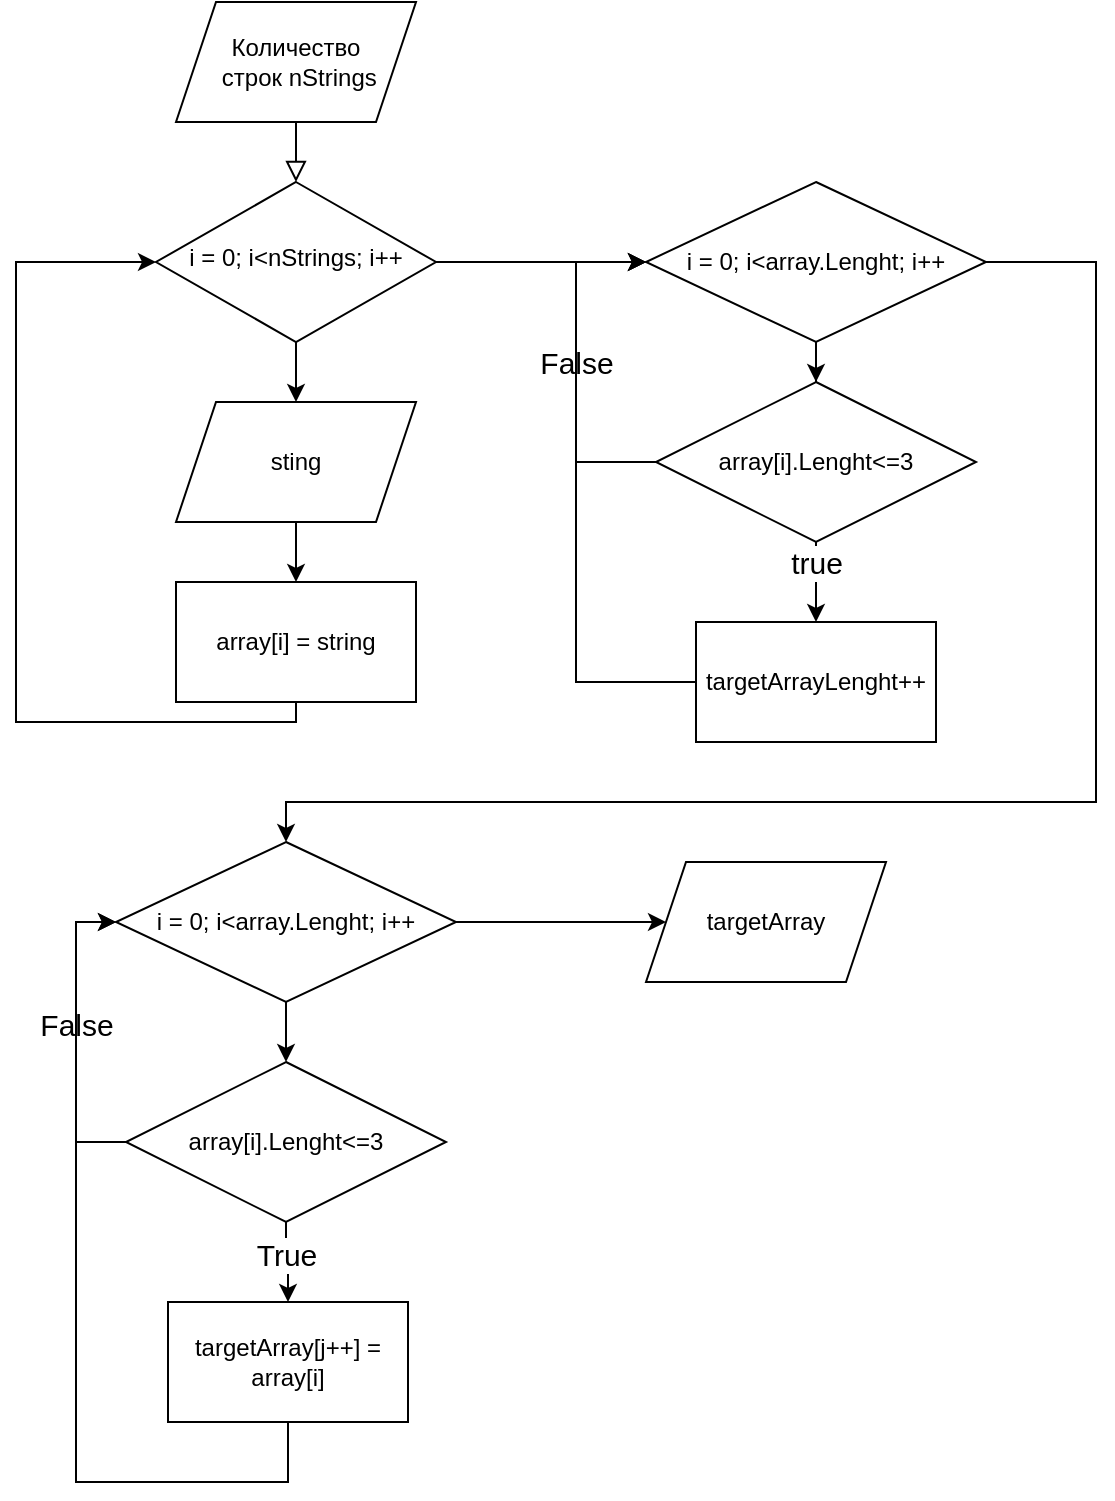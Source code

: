 <mxfile version="20.6.0" type="github">
  <diagram id="C5RBs43oDa-KdzZeNtuy" name="Page-1">
    <mxGraphModel dx="1422" dy="803" grid="1" gridSize="10" guides="1" tooltips="1" connect="1" arrows="1" fold="1" page="1" pageScale="1" pageWidth="827" pageHeight="1169" math="0" shadow="0">
      <root>
        <mxCell id="WIyWlLk6GJQsqaUBKTNV-0" />
        <mxCell id="WIyWlLk6GJQsqaUBKTNV-1" parent="WIyWlLk6GJQsqaUBKTNV-0" />
        <mxCell id="WIyWlLk6GJQsqaUBKTNV-2" value="" style="rounded=0;html=1;jettySize=auto;orthogonalLoop=1;fontSize=11;endArrow=block;endFill=0;endSize=8;strokeWidth=1;shadow=0;labelBackgroundColor=none;edgeStyle=orthogonalEdgeStyle;exitX=0.5;exitY=1;exitDx=0;exitDy=0;entryX=0.5;entryY=0;entryDx=0;entryDy=0;" parent="WIyWlLk6GJQsqaUBKTNV-1" source="svPkcfSu5NGhZ3EZJL4x-0" target="WIyWlLk6GJQsqaUBKTNV-10" edge="1">
          <mxGeometry relative="1" as="geometry">
            <mxPoint x="170" y="120" as="sourcePoint" />
            <mxPoint x="170" y="170" as="targetPoint" />
          </mxGeometry>
        </mxCell>
        <mxCell id="svPkcfSu5NGhZ3EZJL4x-7" value="" style="edgeStyle=orthogonalEdgeStyle;rounded=0;orthogonalLoop=1;jettySize=auto;html=1;" edge="1" parent="WIyWlLk6GJQsqaUBKTNV-1" source="WIyWlLk6GJQsqaUBKTNV-10" target="svPkcfSu5NGhZ3EZJL4x-4">
          <mxGeometry relative="1" as="geometry" />
        </mxCell>
        <mxCell id="svPkcfSu5NGhZ3EZJL4x-11" value="" style="edgeStyle=orthogonalEdgeStyle;rounded=0;orthogonalLoop=1;jettySize=auto;html=1;" edge="1" parent="WIyWlLk6GJQsqaUBKTNV-1" source="WIyWlLk6GJQsqaUBKTNV-10" target="svPkcfSu5NGhZ3EZJL4x-12">
          <mxGeometry relative="1" as="geometry">
            <mxPoint x="320" y="150" as="targetPoint" />
          </mxGeometry>
        </mxCell>
        <mxCell id="WIyWlLk6GJQsqaUBKTNV-10" value="i = 0; i&amp;lt;nStrings; i++" style="rhombus;whiteSpace=wrap;html=1;shadow=0;fontFamily=Helvetica;fontSize=12;align=center;strokeWidth=1;spacing=6;spacingTop=-4;" parent="WIyWlLk6GJQsqaUBKTNV-1" vertex="1">
          <mxGeometry x="100" y="110" width="140" height="80" as="geometry" />
        </mxCell>
        <mxCell id="svPkcfSu5NGhZ3EZJL4x-0" value="Количество&lt;br&gt;&amp;nbsp;строк nStrings" style="shape=parallelogram;perimeter=parallelogramPerimeter;whiteSpace=wrap;html=1;fixedSize=1;" vertex="1" parent="WIyWlLk6GJQsqaUBKTNV-1">
          <mxGeometry x="110" y="20" width="120" height="60" as="geometry" />
        </mxCell>
        <mxCell id="svPkcfSu5NGhZ3EZJL4x-10" value="" style="edgeStyle=orthogonalEdgeStyle;rounded=0;orthogonalLoop=1;jettySize=auto;html=1;entryX=0;entryY=0.5;entryDx=0;entryDy=0;" edge="1" parent="WIyWlLk6GJQsqaUBKTNV-1" source="svPkcfSu5NGhZ3EZJL4x-1" target="WIyWlLk6GJQsqaUBKTNV-10">
          <mxGeometry relative="1" as="geometry">
            <mxPoint x="30" y="150" as="targetPoint" />
            <Array as="points">
              <mxPoint x="30" y="380" />
              <mxPoint x="30" y="150" />
            </Array>
          </mxGeometry>
        </mxCell>
        <mxCell id="svPkcfSu5NGhZ3EZJL4x-1" value="array[i] = string" style="rounded=0;whiteSpace=wrap;html=1;" vertex="1" parent="WIyWlLk6GJQsqaUBKTNV-1">
          <mxGeometry x="110" y="310" width="120" height="60" as="geometry" />
        </mxCell>
        <mxCell id="svPkcfSu5NGhZ3EZJL4x-5" style="edgeStyle=orthogonalEdgeStyle;rounded=0;orthogonalLoop=1;jettySize=auto;html=1;entryX=0.5;entryY=0;entryDx=0;entryDy=0;" edge="1" parent="WIyWlLk6GJQsqaUBKTNV-1" source="svPkcfSu5NGhZ3EZJL4x-4" target="svPkcfSu5NGhZ3EZJL4x-1">
          <mxGeometry relative="1" as="geometry" />
        </mxCell>
        <mxCell id="svPkcfSu5NGhZ3EZJL4x-4" value="sting" style="shape=parallelogram;perimeter=parallelogramPerimeter;whiteSpace=wrap;html=1;fixedSize=1;" vertex="1" parent="WIyWlLk6GJQsqaUBKTNV-1">
          <mxGeometry x="110" y="220" width="120" height="60" as="geometry" />
        </mxCell>
        <mxCell id="svPkcfSu5NGhZ3EZJL4x-13" value="" style="edgeStyle=orthogonalEdgeStyle;rounded=0;orthogonalLoop=1;jettySize=auto;html=1;entryX=0.5;entryY=0;entryDx=0;entryDy=0;" edge="1" parent="WIyWlLk6GJQsqaUBKTNV-1" source="svPkcfSu5NGhZ3EZJL4x-12" target="svPkcfSu5NGhZ3EZJL4x-14">
          <mxGeometry relative="1" as="geometry">
            <mxPoint x="435" y="270" as="targetPoint" />
          </mxGeometry>
        </mxCell>
        <mxCell id="svPkcfSu5NGhZ3EZJL4x-22" value="" style="edgeStyle=orthogonalEdgeStyle;rounded=0;orthogonalLoop=1;jettySize=auto;html=1;fontSize=15;entryX=0.5;entryY=0;entryDx=0;entryDy=0;exitX=1;exitY=0.5;exitDx=0;exitDy=0;" edge="1" parent="WIyWlLk6GJQsqaUBKTNV-1" source="svPkcfSu5NGhZ3EZJL4x-12" target="svPkcfSu5NGhZ3EZJL4x-23">
          <mxGeometry relative="1" as="geometry">
            <mxPoint x="595" y="150" as="targetPoint" />
            <Array as="points">
              <mxPoint x="570" y="150" />
              <mxPoint x="570" y="420" />
              <mxPoint x="165" y="420" />
            </Array>
          </mxGeometry>
        </mxCell>
        <mxCell id="svPkcfSu5NGhZ3EZJL4x-12" value="i = 0; i&amp;lt;array.Lenght; i++" style="rhombus;whiteSpace=wrap;html=1;" vertex="1" parent="WIyWlLk6GJQsqaUBKTNV-1">
          <mxGeometry x="345" y="110" width="170" height="80" as="geometry" />
        </mxCell>
        <mxCell id="svPkcfSu5NGhZ3EZJL4x-15" value="" style="edgeStyle=orthogonalEdgeStyle;rounded=0;orthogonalLoop=1;jettySize=auto;html=1;" edge="1" parent="WIyWlLk6GJQsqaUBKTNV-1" source="svPkcfSu5NGhZ3EZJL4x-14" target="svPkcfSu5NGhZ3EZJL4x-16">
          <mxGeometry relative="1" as="geometry">
            <mxPoint x="435" y="380" as="targetPoint" />
          </mxGeometry>
        </mxCell>
        <mxCell id="svPkcfSu5NGhZ3EZJL4x-19" value="&lt;font style=&quot;font-size: 15px;&quot;&gt;true&lt;/font&gt;" style="edgeLabel;html=1;align=center;verticalAlign=middle;resizable=0;points=[];" vertex="1" connectable="0" parent="svPkcfSu5NGhZ3EZJL4x-15">
          <mxGeometry x="-0.791" y="-1" relative="1" as="geometry">
            <mxPoint x="1" y="6" as="offset" />
          </mxGeometry>
        </mxCell>
        <mxCell id="svPkcfSu5NGhZ3EZJL4x-18" value="" style="edgeStyle=orthogonalEdgeStyle;rounded=0;orthogonalLoop=1;jettySize=auto;html=1;entryX=0;entryY=0.5;entryDx=0;entryDy=0;exitX=0;exitY=0.5;exitDx=0;exitDy=0;" edge="1" parent="WIyWlLk6GJQsqaUBKTNV-1" source="svPkcfSu5NGhZ3EZJL4x-14" target="svPkcfSu5NGhZ3EZJL4x-12">
          <mxGeometry relative="1" as="geometry">
            <mxPoint x="595" y="260" as="targetPoint" />
            <Array as="points">
              <mxPoint x="310" y="250" />
              <mxPoint x="310" y="150" />
            </Array>
          </mxGeometry>
        </mxCell>
        <mxCell id="svPkcfSu5NGhZ3EZJL4x-20" value="False" style="edgeLabel;html=1;align=center;verticalAlign=middle;resizable=0;points=[];fontSize=15;" vertex="1" connectable="0" parent="svPkcfSu5NGhZ3EZJL4x-18">
          <mxGeometry x="-0.211" relative="1" as="geometry">
            <mxPoint y="-21" as="offset" />
          </mxGeometry>
        </mxCell>
        <mxCell id="svPkcfSu5NGhZ3EZJL4x-14" value="array[i].Lenght&amp;lt;=3" style="rhombus;whiteSpace=wrap;html=1;" vertex="1" parent="WIyWlLk6GJQsqaUBKTNV-1">
          <mxGeometry x="350" y="210" width="160" height="80" as="geometry" />
        </mxCell>
        <mxCell id="svPkcfSu5NGhZ3EZJL4x-21" value="" style="edgeStyle=orthogonalEdgeStyle;rounded=0;orthogonalLoop=1;jettySize=auto;html=1;fontSize=15;entryX=0;entryY=0.5;entryDx=0;entryDy=0;exitX=0;exitY=0.5;exitDx=0;exitDy=0;" edge="1" parent="WIyWlLk6GJQsqaUBKTNV-1" source="svPkcfSu5NGhZ3EZJL4x-16" target="svPkcfSu5NGhZ3EZJL4x-12">
          <mxGeometry relative="1" as="geometry">
            <mxPoint x="330" y="150" as="targetPoint" />
            <Array as="points">
              <mxPoint x="310" y="360" />
              <mxPoint x="310" y="150" />
            </Array>
          </mxGeometry>
        </mxCell>
        <mxCell id="svPkcfSu5NGhZ3EZJL4x-16" value="targetArrayLenght++" style="rounded=0;whiteSpace=wrap;html=1;" vertex="1" parent="WIyWlLk6GJQsqaUBKTNV-1">
          <mxGeometry x="370" y="330" width="120" height="60" as="geometry" />
        </mxCell>
        <mxCell id="svPkcfSu5NGhZ3EZJL4x-25" value="" style="edgeStyle=orthogonalEdgeStyle;rounded=0;orthogonalLoop=1;jettySize=auto;html=1;fontSize=15;" edge="1" parent="WIyWlLk6GJQsqaUBKTNV-1" source="svPkcfSu5NGhZ3EZJL4x-23" target="svPkcfSu5NGhZ3EZJL4x-24">
          <mxGeometry relative="1" as="geometry" />
        </mxCell>
        <mxCell id="svPkcfSu5NGhZ3EZJL4x-35" value="" style="edgeStyle=orthogonalEdgeStyle;rounded=0;orthogonalLoop=1;jettySize=auto;html=1;fontSize=15;" edge="1" parent="WIyWlLk6GJQsqaUBKTNV-1" source="svPkcfSu5NGhZ3EZJL4x-23" target="svPkcfSu5NGhZ3EZJL4x-34">
          <mxGeometry relative="1" as="geometry" />
        </mxCell>
        <mxCell id="svPkcfSu5NGhZ3EZJL4x-23" value="i = 0; i&amp;lt;array.Lenght; i++" style="rhombus;whiteSpace=wrap;html=1;" vertex="1" parent="WIyWlLk6GJQsqaUBKTNV-1">
          <mxGeometry x="80" y="440" width="170" height="80" as="geometry" />
        </mxCell>
        <mxCell id="svPkcfSu5NGhZ3EZJL4x-27" value="" style="edgeStyle=orthogonalEdgeStyle;rounded=0;orthogonalLoop=1;jettySize=auto;html=1;fontSize=15;" edge="1" parent="WIyWlLk6GJQsqaUBKTNV-1" source="svPkcfSu5NGhZ3EZJL4x-24" target="svPkcfSu5NGhZ3EZJL4x-26">
          <mxGeometry relative="1" as="geometry" />
        </mxCell>
        <mxCell id="svPkcfSu5NGhZ3EZJL4x-30" value="True" style="edgeLabel;html=1;align=center;verticalAlign=middle;resizable=0;points=[];fontSize=15;" vertex="1" connectable="0" parent="svPkcfSu5NGhZ3EZJL4x-27">
          <mxGeometry x="-0.222" relative="1" as="geometry">
            <mxPoint as="offset" />
          </mxGeometry>
        </mxCell>
        <mxCell id="svPkcfSu5NGhZ3EZJL4x-31" value="" style="edgeStyle=orthogonalEdgeStyle;rounded=0;orthogonalLoop=1;jettySize=auto;html=1;fontSize=15;entryX=0;entryY=0.5;entryDx=0;entryDy=0;exitX=0;exitY=0.5;exitDx=0;exitDy=0;" edge="1" parent="WIyWlLk6GJQsqaUBKTNV-1" source="svPkcfSu5NGhZ3EZJL4x-24" target="svPkcfSu5NGhZ3EZJL4x-23">
          <mxGeometry relative="1" as="geometry">
            <Array as="points">
              <mxPoint x="60" y="590" />
              <mxPoint x="60" y="480" />
            </Array>
          </mxGeometry>
        </mxCell>
        <mxCell id="svPkcfSu5NGhZ3EZJL4x-32" value="False" style="edgeLabel;html=1;align=center;verticalAlign=middle;resizable=0;points=[];fontSize=15;" vertex="1" connectable="0" parent="svPkcfSu5NGhZ3EZJL4x-31">
          <mxGeometry x="0.414" relative="1" as="geometry">
            <mxPoint y="25" as="offset" />
          </mxGeometry>
        </mxCell>
        <mxCell id="svPkcfSu5NGhZ3EZJL4x-24" value="array[i].Lenght&amp;lt;=3" style="rhombus;whiteSpace=wrap;html=1;" vertex="1" parent="WIyWlLk6GJQsqaUBKTNV-1">
          <mxGeometry x="85" y="550" width="160" height="80" as="geometry" />
        </mxCell>
        <mxCell id="svPkcfSu5NGhZ3EZJL4x-33" value="" style="edgeStyle=orthogonalEdgeStyle;rounded=0;orthogonalLoop=1;jettySize=auto;html=1;fontSize=15;entryX=0;entryY=0.5;entryDx=0;entryDy=0;" edge="1" parent="WIyWlLk6GJQsqaUBKTNV-1" source="svPkcfSu5NGhZ3EZJL4x-26" target="svPkcfSu5NGhZ3EZJL4x-23">
          <mxGeometry relative="1" as="geometry">
            <mxPoint x="5" y="800" as="targetPoint" />
            <Array as="points">
              <mxPoint x="166" y="760" />
              <mxPoint x="60" y="760" />
              <mxPoint x="60" y="480" />
            </Array>
          </mxGeometry>
        </mxCell>
        <mxCell id="svPkcfSu5NGhZ3EZJL4x-26" value="targetArray[j++] = array[i]" style="rounded=0;whiteSpace=wrap;html=1;" vertex="1" parent="WIyWlLk6GJQsqaUBKTNV-1">
          <mxGeometry x="106" y="670" width="120" height="60" as="geometry" />
        </mxCell>
        <mxCell id="svPkcfSu5NGhZ3EZJL4x-34" value="targetArray" style="shape=parallelogram;perimeter=parallelogramPerimeter;whiteSpace=wrap;html=1;fixedSize=1;" vertex="1" parent="WIyWlLk6GJQsqaUBKTNV-1">
          <mxGeometry x="345" y="450" width="120" height="60" as="geometry" />
        </mxCell>
      </root>
    </mxGraphModel>
  </diagram>
</mxfile>
